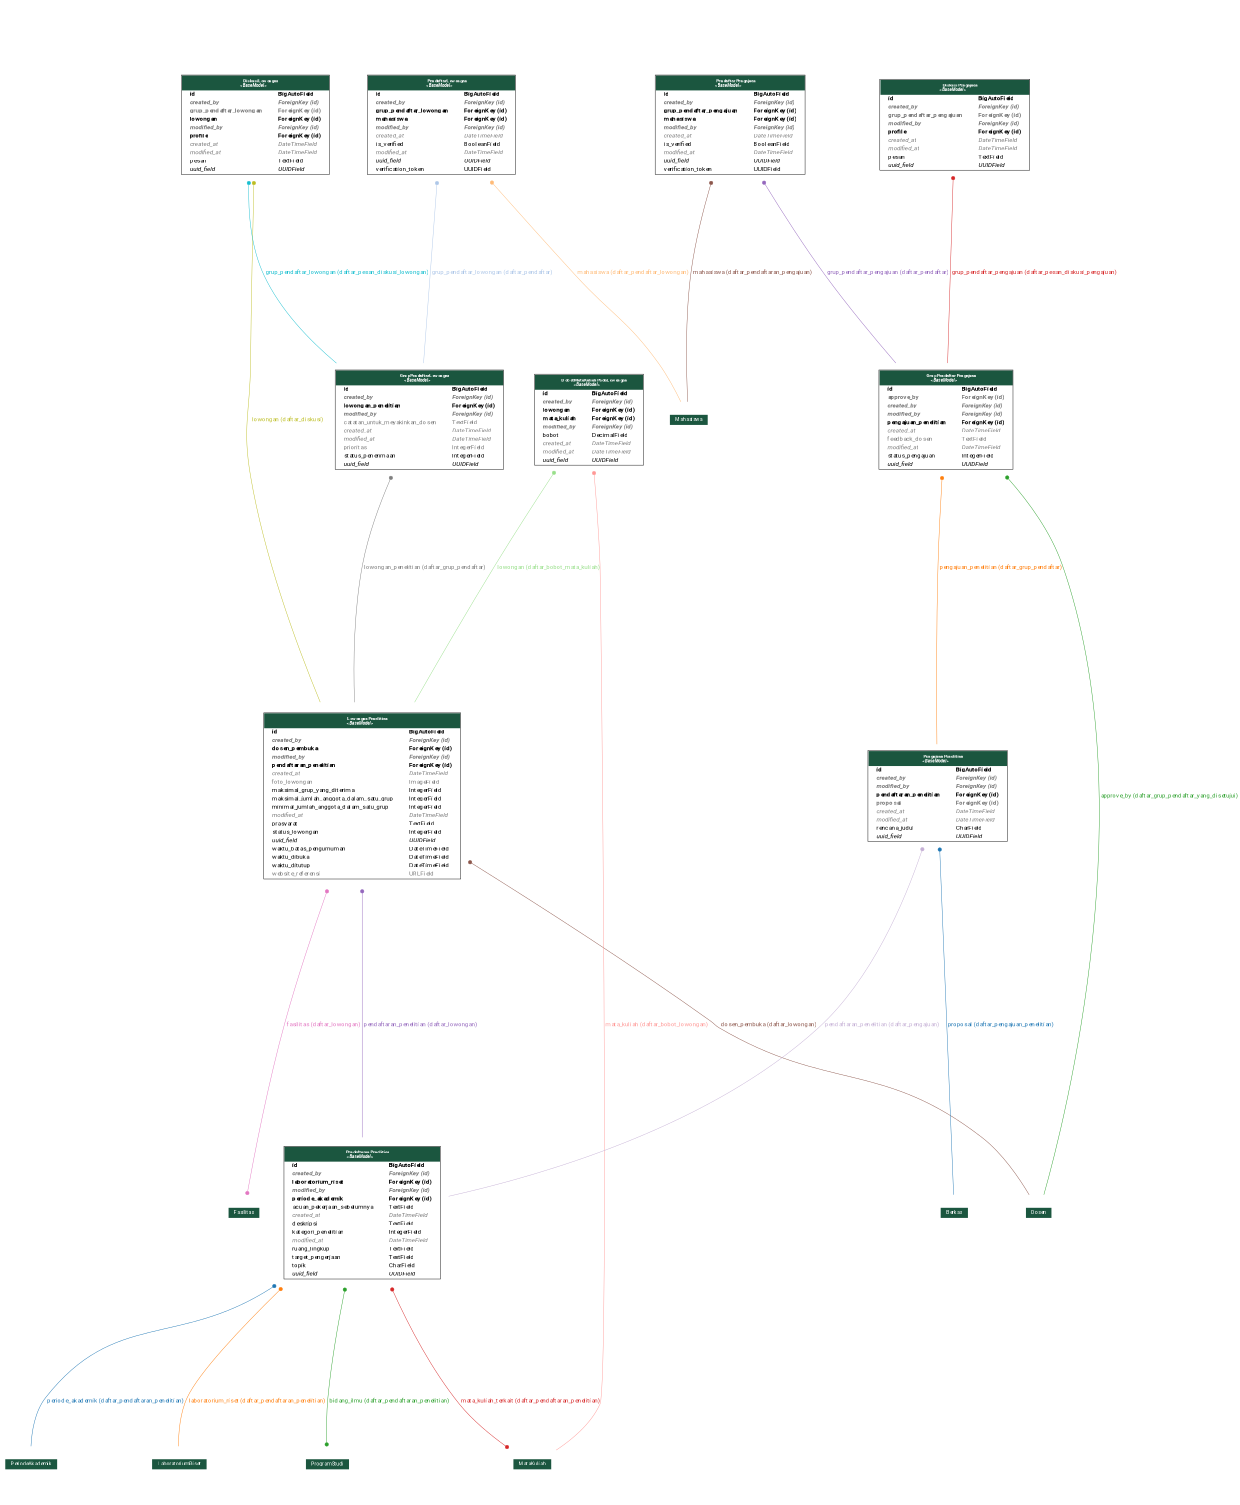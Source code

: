 digraph model_graph {
	graph [K=3,
		bb="0,0,2800.5,3782.1",
		fontname=Roboto,
		fontsize=8,
		rankdir=TB,
		ratio=fill,
		sep="+3",
		size="8.27,11.69!",
		splines=true
	];
	node [fixedsize=false,
		fontname=Roboto,
		fontsize=14,
		height=1.125,
		label="\N",
		shape=plaintext,
		width=1.5
	];
	edge [fixedsize=false,
		fontname=Roboto,
		fontsize=14,
		height=1.125,
		width=1.5
	];
	apps_pendaftaran_penelitian_models_PendaftaranPenelitian	[height=4.7431,
		label=<
    <TABLE BGCOLOR="white" BORDER="1" CELLBORDER="0" CELLSPACING="0">
    <TR><TD COLSPAN="2" CELLPADDING="5" ALIGN="CENTER" BGCOLOR="#1b563f">
    <FONT FACE="Roboto" COLOR="white" POINT-SIZE="10"><B>
    PendaftaranPenelitian<BR/>&lt;<FONT FACE="Roboto"><I>BaseModel</I></FONT>&gt;
    </B></FONT></TD></TR>
  
  
    <TR><TD ALIGN="LEFT" BORDER="0">
    <FONT FACE="Roboto"><B>id</B></FONT>
    </TD><TD ALIGN="LEFT">
    <FONT FACE="Roboto"><B>BigAutoField</B></FONT>
    </TD></TR>
  
  
  
    <TR><TD ALIGN="LEFT" BORDER="0">
    <FONT COLOR="#7B7B7B" FACE="Roboto"><I><B>created_by</B></I></FONT>
    </TD><TD ALIGN="LEFT">
    <FONT COLOR="#7B7B7B" FACE="Roboto"><I><B>ForeignKey (id)</B></I></FONT>
    </TD></TR>
  
  
  
    <TR><TD ALIGN="LEFT" BORDER="0">
    <FONT FACE="Roboto"><B>laboratorium_riset</B></FONT>
    </TD><TD ALIGN="LEFT">
    <FONT FACE="Roboto"><B>ForeignKey (id)</B></FONT>
    </TD></TR>
  
  
  
    <TR><TD ALIGN="LEFT" BORDER="0">
    <FONT COLOR="#7B7B7B" FACE="Roboto"><I><B>modified_by</B></I></FONT>
    </TD><TD ALIGN="LEFT">
    <FONT COLOR="#7B7B7B" FACE="Roboto"><I><B>ForeignKey (id)</B></I></FONT>
    </TD></TR>
  
  
  
    <TR><TD ALIGN="LEFT" BORDER="0">
    <FONT FACE="Roboto"><B>periode_akademik</B></FONT>
    </TD><TD ALIGN="LEFT">
    <FONT FACE="Roboto"><B>ForeignKey (id)</B></FONT>
    </TD></TR>
  
  
  
    <TR><TD ALIGN="LEFT" BORDER="0">
    <FONT FACE="Roboto">acuan_pekerjaan_sebelumnya</FONT>
    </TD><TD ALIGN="LEFT">
    <FONT FACE="Roboto">TextField</FONT>
    </TD></TR>
  
  
  
    <TR><TD ALIGN="LEFT" BORDER="0">
    <FONT COLOR="#7B7B7B" FACE="Roboto"><I>created_at</I></FONT>
    </TD><TD ALIGN="LEFT">
    <FONT COLOR="#7B7B7B" FACE="Roboto"><I>DateTimeField</I></FONT>
    </TD></TR>
  
  
  
    <TR><TD ALIGN="LEFT" BORDER="0">
    <FONT FACE="Roboto">deskripsi</FONT>
    </TD><TD ALIGN="LEFT">
    <FONT FACE="Roboto">TextField</FONT>
    </TD></TR>
  
  
  
    <TR><TD ALIGN="LEFT" BORDER="0">
    <FONT FACE="Roboto">kategori_penelitian</FONT>
    </TD><TD ALIGN="LEFT">
    <FONT FACE="Roboto">IntegerField</FONT>
    </TD></TR>
  
  
  
    <TR><TD ALIGN="LEFT" BORDER="0">
    <FONT COLOR="#7B7B7B" FACE="Roboto"><I>modified_at</I></FONT>
    </TD><TD ALIGN="LEFT">
    <FONT COLOR="#7B7B7B" FACE="Roboto"><I>DateTimeField</I></FONT>
    </TD></TR>
  
  
  
    <TR><TD ALIGN="LEFT" BORDER="0">
    <FONT FACE="Roboto">ruang_lingkup</FONT>
    </TD><TD ALIGN="LEFT">
    <FONT FACE="Roboto">TextField</FONT>
    </TD></TR>
  
  
  
    <TR><TD ALIGN="LEFT" BORDER="0">
    <FONT FACE="Roboto">target_pengerjaan</FONT>
    </TD><TD ALIGN="LEFT">
    <FONT FACE="Roboto">TextField</FONT>
    </TD></TR>
  
  
  
    <TR><TD ALIGN="LEFT" BORDER="0">
    <FONT FACE="Roboto">topik</FONT>
    </TD><TD ALIGN="LEFT">
    <FONT FACE="Roboto">CharField</FONT>
    </TD></TR>
  
  
  
    <TR><TD ALIGN="LEFT" BORDER="0">
    <FONT FACE="Roboto"><I>uuid_field</I></FONT>
    </TD><TD ALIGN="LEFT">
    <FONT FACE="Roboto"><I>UUIDField</I></FONT>
    </TD></TR>
  
  
    </TABLE>
    >,
		pos="1675.2,732",
		width=5.4549];
	apps_general_models_models_PeriodeAkademik	[label=<
  <TABLE BGCOLOR="white" BORDER="0" CELLBORDER="0" CELLSPACING="0">
  <TR><TD COLSPAN="2" CELLPADDING="4" ALIGN="CENTER" BGCOLOR="#1b563f">
  <FONT FACE="Roboto" POINT-SIZE="12" COLOR="white">PeriodeAkademik</FONT>
  </TD></TR>
  </TABLE>
  >,
		pos="1506.2,97",
		width=1.8438];
	apps_pendaftaran_penelitian_models_PendaftaranPenelitian -> apps_general_models_models_PeriodeAkademik	[arrowhead=none,
		arrowtail=dot,
		color="#1f77b4",
		dir=both,
		fontcolor="#1f77b4",
		label=" periode_akademik (daftar_pendaftaran_penelitian)",
		lp="1665.4,258",
		pos="s,1598.3,561.45 1595,553.29 1560.9,468.39 1525,364.21 1507.5,266.62 1499.7,222.82 1500.7,171.59 1502.8,137.19"];
	apps_main_models_models_LaboratoriumRiset	[label=<
  <TABLE BGCOLOR="white" BORDER="0" CELLBORDER="0" CELLSPACING="0">
  <TR><TD COLSPAN="2" CELLPADDING="4" ALIGN="CENTER" BGCOLOR="#1b563f">
  <FONT FACE="Roboto" POINT-SIZE="12" COLOR="white">LaboratoriumRiset</FONT>
  </TD></TR>
  </TABLE>
  >,
		pos="1845.2,97",
		width=1.9167];
	apps_pendaftaran_penelitian_models_PendaftaranPenelitian -> apps_main_models_models_LaboratoriumRiset	[arrowhead=none,
		arrowtail=dot,
		color="#ff7f0e",
		dir=both,
		fontcolor="#ff7f0e",
		label=" laboratorium_riset (daftar_pendaftaran_penelitian)",
		lp="1984,258",
		pos="s,1737.4,561.26 1740.3,552.78 1769.4,467.22 1801.9,362.64 1823.2,266.62 1833,222.82 1838.9,171.59 1842.1,137.19"];
	apps_general_models_models_ProgramStudi	[label=<
  <TABLE BGCOLOR="white" BORDER="0" CELLBORDER="0" CELLSPACING="0">
  <TR><TD COLSPAN="2" CELLPADDING="4" ALIGN="CENTER" BGCOLOR="#1b563f">
  <FONT FACE="Roboto" POINT-SIZE="12" COLOR="white">ProgramStudi</FONT>
  </TD></TR>
  </TABLE>
  >,
		pos="1205.2,97",
		width=1.5833];
	apps_pendaftaran_penelitian_models_PendaftaranPenelitian -> apps_general_models_models_ProgramStudi	[arrowhead=dot,
		arrowtail=dot,
		color="#2ca02c",
		dir=both,
		fontcolor="#2ca02c",
		label=" bidang_ilmu (daftar_pendaftaran_penelitian)",
		lp="1362.5,258",
		pos="s,1479.1,582.21 e,1202.5,137.44 1472.5,576.38 1380.7,494.77 1280.3,386.7 1223.8,266.62 1205.9,228.8 1202.2,181.07 1202.4,146.05"];
	apps_general_models_models_MataKuliah	[label=<
  <TABLE BGCOLOR="white" BORDER="0" CELLBORDER="0" CELLSPACING="0">
  <TR><TD COLSPAN="2" CELLPADDING="4" ALIGN="CENTER" BGCOLOR="#1b563f">
  <FONT FACE="Roboto" POINT-SIZE="12" COLOR="white">MataKuliah</FONT>
  </TD></TR>
  </TABLE>
  >,
		pos="2354.2,97"];
	apps_pendaftaran_penelitian_models_PendaftaranPenelitian -> apps_general_models_models_MataKuliah	[arrowhead=dot,
		arrowtail=dot,
		color="#d62728",
		dir=both,
		fontcolor="#d62728",
		label=" mata_kuliah_terkait (daftar_pendaftaran_penelitian)",
		lp="2347.9,258",
		pos="s,1852.8,561.32 e,2309.9,137.22 1859.1,555.31 1955.7,463.55 2076.4,349.76 2185.5,249.38 2224.7,213.27 2269.7,172.99 2303.3,143.06"];
	apps_pendaftaran_penelitian_models_LowonganPenelitian	[height=5.9236,
		label=<
    <TABLE BGCOLOR="white" BORDER="1" CELLBORDER="0" CELLSPACING="0">
    <TR><TD COLSPAN="2" CELLPADDING="5" ALIGN="CENTER" BGCOLOR="#1b563f">
    <FONT FACE="Roboto" COLOR="white" POINT-SIZE="10"><B>
    LowonganPenelitian<BR/>&lt;<FONT FACE="Roboto"><I>BaseModel</I></FONT>&gt;
    </B></FONT></TD></TR>
  
  
    <TR><TD ALIGN="LEFT" BORDER="0">
    <FONT FACE="Roboto"><B>id</B></FONT>
    </TD><TD ALIGN="LEFT">
    <FONT FACE="Roboto"><B>BigAutoField</B></FONT>
    </TD></TR>
  
  
  
    <TR><TD ALIGN="LEFT" BORDER="0">
    <FONT COLOR="#7B7B7B" FACE="Roboto"><I><B>created_by</B></I></FONT>
    </TD><TD ALIGN="LEFT">
    <FONT COLOR="#7B7B7B" FACE="Roboto"><I><B>ForeignKey (id)</B></I></FONT>
    </TD></TR>
  
  
  
    <TR><TD ALIGN="LEFT" BORDER="0">
    <FONT FACE="Roboto"><B>dosen_pembuka</B></FONT>
    </TD><TD ALIGN="LEFT">
    <FONT FACE="Roboto"><B>ForeignKey (id)</B></FONT>
    </TD></TR>
  
  
  
    <TR><TD ALIGN="LEFT" BORDER="0">
    <FONT COLOR="#7B7B7B" FACE="Roboto"><I><B>modified_by</B></I></FONT>
    </TD><TD ALIGN="LEFT">
    <FONT COLOR="#7B7B7B" FACE="Roboto"><I><B>ForeignKey (id)</B></I></FONT>
    </TD></TR>
  
  
  
    <TR><TD ALIGN="LEFT" BORDER="0">
    <FONT FACE="Roboto"><B>pendaftaran_penelitian</B></FONT>
    </TD><TD ALIGN="LEFT">
    <FONT FACE="Roboto"><B>ForeignKey (id)</B></FONT>
    </TD></TR>
  
  
  
    <TR><TD ALIGN="LEFT" BORDER="0">
    <FONT COLOR="#7B7B7B" FACE="Roboto"><I>created_at</I></FONT>
    </TD><TD ALIGN="LEFT">
    <FONT COLOR="#7B7B7B" FACE="Roboto"><I>DateTimeField</I></FONT>
    </TD></TR>
  
  
  
    <TR><TD ALIGN="LEFT" BORDER="0">
    <FONT COLOR="#7B7B7B" FACE="Roboto">foto_lowongan</FONT>
    </TD><TD ALIGN="LEFT">
    <FONT COLOR="#7B7B7B" FACE="Roboto">ImageField</FONT>
    </TD></TR>
  
  
  
    <TR><TD ALIGN="LEFT" BORDER="0">
    <FONT FACE="Roboto">maksimal_grup_yang_diterima</FONT>
    </TD><TD ALIGN="LEFT">
    <FONT FACE="Roboto">IntegerField</FONT>
    </TD></TR>
  
  
  
    <TR><TD ALIGN="LEFT" BORDER="0">
    <FONT FACE="Roboto">maksimal_jumlah_anggota_dalam_satu_grup</FONT>
    </TD><TD ALIGN="LEFT">
    <FONT FACE="Roboto">IntegerField</FONT>
    </TD></TR>
  
  
  
    <TR><TD ALIGN="LEFT" BORDER="0">
    <FONT FACE="Roboto">minimal_jumlah_anggota_dalam_satu_grup</FONT>
    </TD><TD ALIGN="LEFT">
    <FONT FACE="Roboto">IntegerField</FONT>
    </TD></TR>
  
  
  
    <TR><TD ALIGN="LEFT" BORDER="0">
    <FONT COLOR="#7B7B7B" FACE="Roboto"><I>modified_at</I></FONT>
    </TD><TD ALIGN="LEFT">
    <FONT COLOR="#7B7B7B" FACE="Roboto"><I>DateTimeField</I></FONT>
    </TD></TR>
  
  
  
    <TR><TD ALIGN="LEFT" BORDER="0">
    <FONT FACE="Roboto">prasyarat</FONT>
    </TD><TD ALIGN="LEFT">
    <FONT FACE="Roboto">TextField</FONT>
    </TD></TR>
  
  
  
    <TR><TD ALIGN="LEFT" BORDER="0">
    <FONT FACE="Roboto">status_lowongan</FONT>
    </TD><TD ALIGN="LEFT">
    <FONT FACE="Roboto">IntegerField</FONT>
    </TD></TR>
  
  
  
    <TR><TD ALIGN="LEFT" BORDER="0">
    <FONT FACE="Roboto"><I>uuid_field</I></FONT>
    </TD><TD ALIGN="LEFT">
    <FONT FACE="Roboto"><I>UUIDField</I></FONT>
    </TD></TR>
  
  
  
    <TR><TD ALIGN="LEFT" BORDER="0">
    <FONT FACE="Roboto">waktu_batas_pengumuman</FONT>
    </TD><TD ALIGN="LEFT">
    <FONT FACE="Roboto">DateTimeField</FONT>
    </TD></TR>
  
  
  
    <TR><TD ALIGN="LEFT" BORDER="0">
    <FONT FACE="Roboto">waktu_dibuka</FONT>
    </TD><TD ALIGN="LEFT">
    <FONT FACE="Roboto">DateTimeField</FONT>
    </TD></TR>
  
  
  
    <TR><TD ALIGN="LEFT" BORDER="0">
    <FONT FACE="Roboto">waktu_ditutup</FONT>
    </TD><TD ALIGN="LEFT">
    <FONT FACE="Roboto">DateTimeField</FONT>
    </TD></TR>
  
  
  
    <TR><TD ALIGN="LEFT" BORDER="0">
    <FONT COLOR="#7B7B7B" FACE="Roboto">website_referensi</FONT>
    </TD><TD ALIGN="LEFT">
    <FONT COLOR="#7B7B7B" FACE="Roboto">URLField</FONT>
    </TD></TR>
  
  
    </TABLE>
    >,
		pos="2061.2,1782",
		width=6.7257];
	apps_pendaftaran_penelitian_models_LowonganPenelitian -> apps_pendaftaran_penelitian_models_PendaftaranPenelitian	[arrowhead=none,
		arrowtail=dot,
		color="#9467bd",
		dir=both,
		fontcolor="#9467bd",
		label=" pendaftaran_penelitian (daftar_lowongan)",
		lp="2041.1,1206",
		pos="s,2014.8,1568.9 2012.7,1560.3 1985.6,1449.7 1948.5,1314.7 1904.2,1197.4 1866.4,1096.9 1813.9,989 1768.8,902.55"];
	apps_main_models_models_Dosen	[label=<
  <TABLE BGCOLOR="white" BORDER="0" CELLBORDER="0" CELLSPACING="0">
  <TR><TD COLSPAN="2" CELLPADDING="4" ALIGN="CENTER" BGCOLOR="#1b563f">
  <FONT FACE="Roboto" POINT-SIZE="12" COLOR="white">Dosen</FONT>
  </TD></TR>
  </TABLE>
  >,
		pos="795.25,732"];
	apps_pendaftaran_penelitian_models_LowonganPenelitian -> apps_main_models_models_Dosen	[arrowhead=none,
		arrowtail=dot,
		color="#8c564b",
		dir=both,
		fontcolor="#8c564b",
		label=" dosen_pembuka (daftar_lowongan)",
		lp="1785.3,1206",
		pos="s,1931.2,1568.9 1926.4,1561.4 1836.8,1420.2 1723.9,1253.2 1659.2,1197.4 1434.4,1003.3 1318,1048.8 1059.2,902.75 984.51,860.56 901.81,\
806.03 849.23,770.31"];
	apps_general_models_models_Fasilitas	[label=<
  <TABLE BGCOLOR="white" BORDER="0" CELLBORDER="0" CELLSPACING="0">
  <TR><TD COLSPAN="2" CELLPADDING="4" ALIGN="CENTER" BGCOLOR="#1b563f">
  <FONT FACE="Roboto" POINT-SIZE="12" COLOR="white">Fasilitas</FONT>
  </TD></TR>
  </TABLE>
  >,
		pos="2212.2,732"];
	apps_pendaftaran_penelitian_models_LowonganPenelitian -> apps_general_models_models_Fasilitas	[arrowhead=dot,
		arrowtail=dot,
		color="#e377c2",
		dir=both,
		fontcolor="#e377c2",
		label=" fasilitas (daftar_lowongan)",
		lp="2275.6,1206",
		pos="s,2119,1568.8 e,2212.8,772.23 2121.2,1560.1 2146.9,1456.1 2174.6,1329.8 2190.2,1214.6 2211.6,1057 2213.4,868.02 2212.9,781.07"];
	apps_pendaftaran_penelitian_models_GrupPendaftarLowongan	[height=3.5625,
		label=<
    <TABLE BGCOLOR="white" BORDER="1" CELLBORDER="0" CELLSPACING="0">
    <TR><TD COLSPAN="2" CELLPADDING="5" ALIGN="CENTER" BGCOLOR="#1b563f">
    <FONT FACE="Roboto" COLOR="white" POINT-SIZE="10"><B>
    GrupPendaftarLowongan<BR/>&lt;<FONT FACE="Roboto"><I>BaseModel</I></FONT>&gt;
    </B></FONT></TD></TR>
  
  
    <TR><TD ALIGN="LEFT" BORDER="0">
    <FONT FACE="Roboto"><B>id</B></FONT>
    </TD><TD ALIGN="LEFT">
    <FONT FACE="Roboto"><B>BigAutoField</B></FONT>
    </TD></TR>
  
  
  
    <TR><TD ALIGN="LEFT" BORDER="0">
    <FONT COLOR="#7B7B7B" FACE="Roboto"><I><B>created_by</B></I></FONT>
    </TD><TD ALIGN="LEFT">
    <FONT COLOR="#7B7B7B" FACE="Roboto"><I><B>ForeignKey (id)</B></I></FONT>
    </TD></TR>
  
  
  
    <TR><TD ALIGN="LEFT" BORDER="0">
    <FONT FACE="Roboto"><B>lowongan_penelitian</B></FONT>
    </TD><TD ALIGN="LEFT">
    <FONT FACE="Roboto"><B>ForeignKey (id)</B></FONT>
    </TD></TR>
  
  
  
    <TR><TD ALIGN="LEFT" BORDER="0">
    <FONT COLOR="#7B7B7B" FACE="Roboto"><I><B>modified_by</B></I></FONT>
    </TD><TD ALIGN="LEFT">
    <FONT COLOR="#7B7B7B" FACE="Roboto"><I><B>ForeignKey (id)</B></I></FONT>
    </TD></TR>
  
  
  
    <TR><TD ALIGN="LEFT" BORDER="0">
    <FONT COLOR="#7B7B7B" FACE="Roboto">catatan_untuk_meyakinkan_dosen</FONT>
    </TD><TD ALIGN="LEFT">
    <FONT COLOR="#7B7B7B" FACE="Roboto">TextField</FONT>
    </TD></TR>
  
  
  
    <TR><TD ALIGN="LEFT" BORDER="0">
    <FONT COLOR="#7B7B7B" FACE="Roboto"><I>created_at</I></FONT>
    </TD><TD ALIGN="LEFT">
    <FONT COLOR="#7B7B7B" FACE="Roboto"><I>DateTimeField</I></FONT>
    </TD></TR>
  
  
  
    <TR><TD ALIGN="LEFT" BORDER="0">
    <FONT COLOR="#7B7B7B" FACE="Roboto"><I>modified_at</I></FONT>
    </TD><TD ALIGN="LEFT">
    <FONT COLOR="#7B7B7B" FACE="Roboto"><I>DateTimeField</I></FONT>
    </TD></TR>
  
  
  
    <TR><TD ALIGN="LEFT" BORDER="0">
    <FONT COLOR="#7B7B7B" FACE="Roboto">prioritas</FONT>
    </TD><TD ALIGN="LEFT">
    <FONT COLOR="#7B7B7B" FACE="Roboto">IntegerField</FONT>
    </TD></TR>
  
  
  
    <TR><TD ALIGN="LEFT" BORDER="0">
    <FONT FACE="Roboto">status_penerimaan</FONT>
    </TD><TD ALIGN="LEFT">
    <FONT FACE="Roboto">IntegerField</FONT>
    </TD></TR>
  
  
  
    <TR><TD ALIGN="LEFT" BORDER="0">
    <FONT FACE="Roboto"><I>uuid_field</I></FONT>
    </TD><TD ALIGN="LEFT">
    <FONT FACE="Roboto"><I>UUIDField</I></FONT>
    </TD></TR>
  
  
    </TABLE>
    >,
		pos="1807.2,2730",
		width=5.809];
	apps_pendaftaran_penelitian_models_GrupPendaftarLowongan -> apps_pendaftaran_penelitian_models_LowonganPenelitian	[arrowhead=none,
		arrowtail=dot,
		color="#7f7f7f",
		dir=both,
		fontcolor="#7f7f7f",
		label=" lowongan_penelitian (daftar_grup_pendaftar)",
		lp="2040.9,2358",
		pos="s,1836.7,2602.1 1838.7,2593.8 1856,2521.2 1878.1,2430.2 1899.5,2349.4 1930.6,2231.7 1967.7,2101.1 1998.6,1994.9"];
	apps_pendaftaran_penelitian_models_DiskusiLowongan	[height=3.5625,
		label=<
    <TABLE BGCOLOR="white" BORDER="1" CELLBORDER="0" CELLSPACING="0">
    <TR><TD COLSPAN="2" CELLPADDING="5" ALIGN="CENTER" BGCOLOR="#1b563f">
    <FONT FACE="Roboto" COLOR="white" POINT-SIZE="10"><B>
    DiskusiLowongan<BR/>&lt;<FONT FACE="Roboto"><I>BaseModel</I></FONT>&gt;
    </B></FONT></TD></TR>
  
  
    <TR><TD ALIGN="LEFT" BORDER="0">
    <FONT FACE="Roboto"><B>id</B></FONT>
    </TD><TD ALIGN="LEFT">
    <FONT FACE="Roboto"><B>BigAutoField</B></FONT>
    </TD></TR>
  
  
  
    <TR><TD ALIGN="LEFT" BORDER="0">
    <FONT COLOR="#7B7B7B" FACE="Roboto"><I><B>created_by</B></I></FONT>
    </TD><TD ALIGN="LEFT">
    <FONT COLOR="#7B7B7B" FACE="Roboto"><I><B>ForeignKey (id)</B></I></FONT>
    </TD></TR>
  
  
  
    <TR><TD ALIGN="LEFT" BORDER="0">
    <FONT COLOR="#7B7B7B" FACE="Roboto"><B>grup_pendaftar_lowongan</B></FONT>
    </TD><TD ALIGN="LEFT">
    <FONT COLOR="#7B7B7B" FACE="Roboto"><B>ForeignKey (id)</B></FONT>
    </TD></TR>
  
  
  
    <TR><TD ALIGN="LEFT" BORDER="0">
    <FONT FACE="Roboto"><B>lowongan</B></FONT>
    </TD><TD ALIGN="LEFT">
    <FONT FACE="Roboto"><B>ForeignKey (id)</B></FONT>
    </TD></TR>
  
  
  
    <TR><TD ALIGN="LEFT" BORDER="0">
    <FONT COLOR="#7B7B7B" FACE="Roboto"><I><B>modified_by</B></I></FONT>
    </TD><TD ALIGN="LEFT">
    <FONT COLOR="#7B7B7B" FACE="Roboto"><I><B>ForeignKey (id)</B></I></FONT>
    </TD></TR>
  
  
  
    <TR><TD ALIGN="LEFT" BORDER="0">
    <FONT FACE="Roboto"><B>profile</B></FONT>
    </TD><TD ALIGN="LEFT">
    <FONT FACE="Roboto"><B>ForeignKey (id)</B></FONT>
    </TD></TR>
  
  
  
    <TR><TD ALIGN="LEFT" BORDER="0">
    <FONT COLOR="#7B7B7B" FACE="Roboto"><I>created_at</I></FONT>
    </TD><TD ALIGN="LEFT">
    <FONT COLOR="#7B7B7B" FACE="Roboto"><I>DateTimeField</I></FONT>
    </TD></TR>
  
  
  
    <TR><TD ALIGN="LEFT" BORDER="0">
    <FONT COLOR="#7B7B7B" FACE="Roboto"><I>modified_at</I></FONT>
    </TD><TD ALIGN="LEFT">
    <FONT COLOR="#7B7B7B" FACE="Roboto"><I>DateTimeField</I></FONT>
    </TD></TR>
  
  
  
    <TR><TD ALIGN="LEFT" BORDER="0">
    <FONT FACE="Roboto">pesan</FONT>
    </TD><TD ALIGN="LEFT">
    <FONT FACE="Roboto">TextField</FONT>
    </TD></TR>
  
  
  
    <TR><TD ALIGN="LEFT" BORDER="0">
    <FONT FACE="Roboto"><I>uuid_field</I></FONT>
    </TD><TD ALIGN="LEFT">
    <FONT FACE="Roboto"><I>UUIDField</I></FONT>
    </TD></TR>
  
  
    </TABLE>
    >,
		pos="2001.2,3474",
		width=5.5278];
	apps_pendaftaran_penelitian_models_DiskusiLowongan -> apps_pendaftaran_penelitian_models_LowonganPenelitian	[arrowhead=none,
		arrowtail=dot,
		color="#bcbd22",
		dir=both,
		fontcolor="#bcbd22",
		label=" lowongan (daftar_diskusi)",
		lp="2285.2,2730",
		pos="s,2082.9,3346.1 2087.2,3338.5 2124.3,3272.6 2163.4,3190.4 2182.2,3110.6 2221.1,2946 2200,2517.6 2182.2,2349.4 2169.7,2230.9 2142.9,\
2100.7 2117.6,1995.1"];
	apps_pendaftaran_penelitian_models_DiskusiLowongan -> apps_pendaftaran_penelitian_models_GrupPendaftarLowongan	[arrowhead=none,
		arrowtail=dot,
		color="#17becf",
		dir=both,
		fontcolor="#17becf",
		label=" grup_pendaftar_lowongan (daftar_pesan_diskusi_lowongan)",
		lp="1995.5,3102",
		pos="s,1914.1,3345.9 1909.6,3338.4 1870.3,3272.7 1828.9,3190.8 1808.8,3110.6 1788.1,3028.3 1787.8,2932.8 1792.7,2858.1"];
	apps_pendaftaran_penelitian_models_PendaftarLowongan	[height=3.5625,
		label=<
    <TABLE BGCOLOR="white" BORDER="1" CELLBORDER="0" CELLSPACING="0">
    <TR><TD COLSPAN="2" CELLPADDING="5" ALIGN="CENTER" BGCOLOR="#1b563f">
    <FONT FACE="Roboto" COLOR="white" POINT-SIZE="10"><B>
    PendaftarLowongan<BR/>&lt;<FONT FACE="Roboto"><I>BaseModel</I></FONT>&gt;
    </B></FONT></TD></TR>
  
  
    <TR><TD ALIGN="LEFT" BORDER="0">
    <FONT FACE="Roboto"><B>id</B></FONT>
    </TD><TD ALIGN="LEFT">
    <FONT FACE="Roboto"><B>BigAutoField</B></FONT>
    </TD></TR>
  
  
  
    <TR><TD ALIGN="LEFT" BORDER="0">
    <FONT COLOR="#7B7B7B" FACE="Roboto"><I><B>created_by</B></I></FONT>
    </TD><TD ALIGN="LEFT">
    <FONT COLOR="#7B7B7B" FACE="Roboto"><I><B>ForeignKey (id)</B></I></FONT>
    </TD></TR>
  
  
  
    <TR><TD ALIGN="LEFT" BORDER="0">
    <FONT FACE="Roboto"><B>grup_pendaftar_lowongan</B></FONT>
    </TD><TD ALIGN="LEFT">
    <FONT FACE="Roboto"><B>ForeignKey (id)</B></FONT>
    </TD></TR>
  
  
  
    <TR><TD ALIGN="LEFT" BORDER="0">
    <FONT FACE="Roboto"><B>mahasiswa</B></FONT>
    </TD><TD ALIGN="LEFT">
    <FONT FACE="Roboto"><B>ForeignKey (id)</B></FONT>
    </TD></TR>
  
  
  
    <TR><TD ALIGN="LEFT" BORDER="0">
    <FONT COLOR="#7B7B7B" FACE="Roboto"><I><B>modified_by</B></I></FONT>
    </TD><TD ALIGN="LEFT">
    <FONT COLOR="#7B7B7B" FACE="Roboto"><I><B>ForeignKey (id)</B></I></FONT>
    </TD></TR>
  
  
  
    <TR><TD ALIGN="LEFT" BORDER="0">
    <FONT COLOR="#7B7B7B" FACE="Roboto"><I>created_at</I></FONT>
    </TD><TD ALIGN="LEFT">
    <FONT COLOR="#7B7B7B" FACE="Roboto"><I>DateTimeField</I></FONT>
    </TD></TR>
  
  
  
    <TR><TD ALIGN="LEFT" BORDER="0">
    <FONT FACE="Roboto">is_verified</FONT>
    </TD><TD ALIGN="LEFT">
    <FONT FACE="Roboto">BooleanField</FONT>
    </TD></TR>
  
  
  
    <TR><TD ALIGN="LEFT" BORDER="0">
    <FONT COLOR="#7B7B7B" FACE="Roboto"><I>modified_at</I></FONT>
    </TD><TD ALIGN="LEFT">
    <FONT COLOR="#7B7B7B" FACE="Roboto"><I>DateTimeField</I></FONT>
    </TD></TR>
  
  
  
    <TR><TD ALIGN="LEFT" BORDER="0">
    <FONT FACE="Roboto"><I>uuid_field</I></FONT>
    </TD><TD ALIGN="LEFT">
    <FONT FACE="Roboto"><I>UUIDField</I></FONT>
    </TD></TR>
  
  
  
    <TR><TD ALIGN="LEFT" BORDER="0">
    <FONT FACE="Roboto">verification_token</FONT>
    </TD><TD ALIGN="LEFT">
    <FONT FACE="Roboto">UUIDField</FONT>
    </TD></TR>
  
  
    </TABLE>
    >,
		pos="1305.2,3474",
		width=5.5278];
	apps_pendaftaran_penelitian_models_PendaftarLowongan -> apps_pendaftaran_penelitian_models_GrupPendaftarLowongan	[arrowhead=none,
		arrowtail=dot,
		color="#aec7e8",
		dir=both,
		fontcolor="#aec7e8",
		label=" grup_pendaftar_lowongan (daftar_pendaftar)",
		lp="1660.5,3102",
		pos="s,1370.1,3346 1374.1,3338.5 1413.7,3264.4 1465.9,3171.9 1518.8,3093.4 1573.5,3012 1641.6,2925.9 1697.9,2858"];
	apps_main_models_models_Mahasiswa	[label=<
  <TABLE BGCOLOR="white" BORDER="0" CELLBORDER="0" CELLSPACING="0">
  <TR><TD COLSPAN="2" CELLPADDING="4" ALIGN="CENTER" BGCOLOR="#1b563f">
  <FONT FACE="Roboto" POINT-SIZE="12" COLOR="white">Mahasiswa</FONT>
  </TD></TR>
  </TABLE>
  >,
		pos="1070.2,2730"];
	apps_pendaftaran_penelitian_models_PendaftarLowongan -> apps_main_models_models_Mahasiswa	[arrowhead=none,
		arrowtail=dot,
		color="#ffbb78",
		dir=both,
		fontcolor="#ffbb78",
		label=" mahasiswa (daftar_pendaftar_lowongan)",
		lp="1329.7,3102",
		pos="s,1271.6,3345.8 1269.4,3337.5 1249.5,3264.8 1223.8,3173.8 1198.2,3093.4 1160.6,2974.8 1109.9,2836.6 1085.1,2770.4"];
	apps_pendaftaran_penelitian_models_BobotMataKuliahPadaLowongan	[height=3.2674,
		label=<
    <TABLE BGCOLOR="white" BORDER="1" CELLBORDER="0" CELLSPACING="0">
    <TR><TD COLSPAN="2" CELLPADDING="5" ALIGN="CENTER" BGCOLOR="#1b563f">
    <FONT FACE="Roboto" COLOR="white" POINT-SIZE="10"><B>
    BobotMataKuliahPadaLowongan<BR/>&lt;<FONT FACE="Roboto"><I>BaseModel</I></FONT>&gt;
    </B></FONT></TD></TR>
  
  
    <TR><TD ALIGN="LEFT" BORDER="0">
    <FONT FACE="Roboto"><B>id</B></FONT>
    </TD><TD ALIGN="LEFT">
    <FONT FACE="Roboto"><B>BigAutoField</B></FONT>
    </TD></TR>
  
  
  
    <TR><TD ALIGN="LEFT" BORDER="0">
    <FONT COLOR="#7B7B7B" FACE="Roboto"><I><B>created_by</B></I></FONT>
    </TD><TD ALIGN="LEFT">
    <FONT COLOR="#7B7B7B" FACE="Roboto"><I><B>ForeignKey (id)</B></I></FONT>
    </TD></TR>
  
  
  
    <TR><TD ALIGN="LEFT" BORDER="0">
    <FONT FACE="Roboto"><B>lowongan</B></FONT>
    </TD><TD ALIGN="LEFT">
    <FONT FACE="Roboto"><B>ForeignKey (id)</B></FONT>
    </TD></TR>
  
  
  
    <TR><TD ALIGN="LEFT" BORDER="0">
    <FONT FACE="Roboto"><B>mata_kuliah</B></FONT>
    </TD><TD ALIGN="LEFT">
    <FONT FACE="Roboto"><B>ForeignKey (id)</B></FONT>
    </TD></TR>
  
  
  
    <TR><TD ALIGN="LEFT" BORDER="0">
    <FONT COLOR="#7B7B7B" FACE="Roboto"><I><B>modified_by</B></I></FONT>
    </TD><TD ALIGN="LEFT">
    <FONT COLOR="#7B7B7B" FACE="Roboto"><I><B>ForeignKey (id)</B></I></FONT>
    </TD></TR>
  
  
  
    <TR><TD ALIGN="LEFT" BORDER="0">
    <FONT FACE="Roboto">bobot</FONT>
    </TD><TD ALIGN="LEFT">
    <FONT FACE="Roboto">DecimalField</FONT>
    </TD></TR>
  
  
  
    <TR><TD ALIGN="LEFT" BORDER="0">
    <FONT COLOR="#7B7B7B" FACE="Roboto"><I>created_at</I></FONT>
    </TD><TD ALIGN="LEFT">
    <FONT COLOR="#7B7B7B" FACE="Roboto"><I>DateTimeField</I></FONT>
    </TD></TR>
  
  
  
    <TR><TD ALIGN="LEFT" BORDER="0">
    <FONT COLOR="#7B7B7B" FACE="Roboto"><I>modified_at</I></FONT>
    </TD><TD ALIGN="LEFT">
    <FONT COLOR="#7B7B7B" FACE="Roboto"><I>DateTimeField</I></FONT>
    </TD></TR>
  
  
  
    <TR><TD ALIGN="LEFT" BORDER="0">
    <FONT FACE="Roboto"><I>uuid_field</I></FONT>
    </TD><TD ALIGN="LEFT">
    <FONT FACE="Roboto"><I>UUIDField</I></FONT>
    </TD></TR>
  
  
    </TABLE>
    >,
		pos="2524.2,2730",
		width=4.1215];
	apps_pendaftaran_penelitian_models_BobotMataKuliahPadaLowongan -> apps_pendaftaran_penelitian_models_LowonganPenelitian	[arrowhead=none,
		arrowtail=dot,
		color="#98df8a",
		dir=both,
		fontcolor="#98df8a",
		label=" lowongan (daftar_bobot_mata_kuliah)",
		lp="2391,2358",
		pos="s,2431.2,2612.4 2426,2605.5 2375.3,2537.7 2315.2,2450.6 2271.8,2366.6 2210.6,2248.5 2159.5,2108.5 2122.9,1995.2"];
	apps_pendaftaran_penelitian_models_BobotMataKuliahPadaLowongan -> apps_general_models_models_MataKuliah	[arrowhead=none,
		arrowtail=dot,
		color="#ff9896",
		dir=both,
		fontcolor="#ff9896",
		label=" mata_kuliah (daftar_bobot_lowongan)",
		lp="2681.2,1206",
		pos="s,2528.9,2612.6 2529.2,2603.6 2547.1,2130.1 2602.8,466.41 2510.2,249.38 2489.5,200.6 2444.5,159.77 2408.2,132.85"];
	apps_pendaftaran_penelitian_models_PengajuanPenelitian	[height=3.2674,
		label=<
    <TABLE BGCOLOR="white" BORDER="1" CELLBORDER="0" CELLSPACING="0">
    <TR><TD COLSPAN="2" CELLPADDING="5" ALIGN="CENTER" BGCOLOR="#1b563f">
    <FONT FACE="Roboto" COLOR="white" POINT-SIZE="10"><B>
    PengajuanPenelitian<BR/>&lt;<FONT FACE="Roboto"><I>BaseModel</I></FONT>&gt;
    </B></FONT></TD></TR>
  
  
    <TR><TD ALIGN="LEFT" BORDER="0">
    <FONT FACE="Roboto"><B>id</B></FONT>
    </TD><TD ALIGN="LEFT">
    <FONT FACE="Roboto"><B>BigAutoField</B></FONT>
    </TD></TR>
  
  
  
    <TR><TD ALIGN="LEFT" BORDER="0">
    <FONT COLOR="#7B7B7B" FACE="Roboto"><I><B>created_by</B></I></FONT>
    </TD><TD ALIGN="LEFT">
    <FONT COLOR="#7B7B7B" FACE="Roboto"><I><B>ForeignKey (id)</B></I></FONT>
    </TD></TR>
  
  
  
    <TR><TD ALIGN="LEFT" BORDER="0">
    <FONT COLOR="#7B7B7B" FACE="Roboto"><I><B>modified_by</B></I></FONT>
    </TD><TD ALIGN="LEFT">
    <FONT COLOR="#7B7B7B" FACE="Roboto"><I><B>ForeignKey (id)</B></I></FONT>
    </TD></TR>
  
  
  
    <TR><TD ALIGN="LEFT" BORDER="0">
    <FONT FACE="Roboto"><B>pendaftaran_penelitian</B></FONT>
    </TD><TD ALIGN="LEFT">
    <FONT FACE="Roboto"><B>ForeignKey (id)</B></FONT>
    </TD></TR>
  
  
  
    <TR><TD ALIGN="LEFT" BORDER="0">
    <FONT COLOR="#7B7B7B" FACE="Roboto"><B>proposal</B></FONT>
    </TD><TD ALIGN="LEFT">
    <FONT COLOR="#7B7B7B" FACE="Roboto"><B>ForeignKey (id)</B></FONT>
    </TD></TR>
  
  
  
    <TR><TD ALIGN="LEFT" BORDER="0">
    <FONT COLOR="#7B7B7B" FACE="Roboto"><I>created_at</I></FONT>
    </TD><TD ALIGN="LEFT">
    <FONT COLOR="#7B7B7B" FACE="Roboto"><I>DateTimeField</I></FONT>
    </TD></TR>
  
  
  
    <TR><TD ALIGN="LEFT" BORDER="0">
    <FONT COLOR="#7B7B7B" FACE="Roboto"><I>modified_at</I></FONT>
    </TD><TD ALIGN="LEFT">
    <FONT COLOR="#7B7B7B" FACE="Roboto"><I>DateTimeField</I></FONT>
    </TD></TR>
  
  
  
    <TR><TD ALIGN="LEFT" BORDER="0">
    <FONT FACE="Roboto">rencana_judul</FONT>
    </TD><TD ALIGN="LEFT">
    <FONT FACE="Roboto">CharField</FONT>
    </TD></TR>
  
  
  
    <TR><TD ALIGN="LEFT" BORDER="0">
    <FONT FACE="Roboto"><I>uuid_field</I></FONT>
    </TD><TD ALIGN="LEFT">
    <FONT FACE="Roboto"><I>UUIDField</I></FONT>
    </TD></TR>
  
  
    </TABLE>
    >,
		pos="1137.2,1782",
		width=5.1944];
	apps_pendaftaran_penelitian_models_PengajuanPenelitian -> apps_pendaftaran_penelitian_models_PendaftaranPenelitian	[arrowhead=none,
		arrowtail=dot,
		color="#c5b0d5",
		dir=both,
		fontcolor="#c5b0d5",
		label=" pendaftaran_penelitian (daftar_pengajuan)",
		lp="1525.4,1206",
		pos="s,1182.5,1664.5 1185.7,1656.3 1233.7,1536.6 1311.3,1351.6 1391.5,1197.4 1443.7,1097.1 1509,989.15 1563.9,902.58"];
	apps_general_models_models_Berkas	[label=<
  <TABLE BGCOLOR="white" BORDER="0" CELLBORDER="0" CELLSPACING="0">
  <TR><TD COLSPAN="2" CELLPADDING="4" ALIGN="CENTER" BGCOLOR="#1b563f">
  <FONT FACE="Roboto" POINT-SIZE="12" COLOR="white">Berkas</FONT>
  </TD></TR>
  </TABLE>
  >,
		pos="1122.2,732"];
	apps_pendaftaran_penelitian_models_PengajuanPenelitian -> apps_general_models_models_Berkas	[arrowhead=none,
		arrowtail=dot,
		color="#1f77b4",
		dir=both,
		fontcolor="#1f77b4",
		label=" proposal (daftar_pengajuan_penelitian)",
		lp="1245.6,1206",
		pos="s,1133.5,1664.4 1133.2,1655.6 1129.8,1540.8 1125,1366.3 1123,1214.6 1120.8,1050.3 1121.5,854.49 1122,772.33"];
	apps_pendaftaran_penelitian_models_GrupPendaftarPengajuan	[height=3.5625,
		label=<
    <TABLE BGCOLOR="white" BORDER="1" CELLBORDER="0" CELLSPACING="0">
    <TR><TD COLSPAN="2" CELLPADDING="5" ALIGN="CENTER" BGCOLOR="#1b563f">
    <FONT FACE="Roboto" COLOR="white" POINT-SIZE="10"><B>
    GrupPendaftarPengajuan<BR/>&lt;<FONT FACE="Roboto"><I>BaseModel</I></FONT>&gt;
    </B></FONT></TD></TR>
  
  
    <TR><TD ALIGN="LEFT" BORDER="0">
    <FONT FACE="Roboto"><B>id</B></FONT>
    </TD><TD ALIGN="LEFT">
    <FONT FACE="Roboto"><B>BigAutoField</B></FONT>
    </TD></TR>
  
  
  
    <TR><TD ALIGN="LEFT" BORDER="0">
    <FONT COLOR="#7B7B7B" FACE="Roboto"><B>approve_by</B></FONT>
    </TD><TD ALIGN="LEFT">
    <FONT COLOR="#7B7B7B" FACE="Roboto"><B>ForeignKey (id)</B></FONT>
    </TD></TR>
  
  
  
    <TR><TD ALIGN="LEFT" BORDER="0">
    <FONT COLOR="#7B7B7B" FACE="Roboto"><I><B>created_by</B></I></FONT>
    </TD><TD ALIGN="LEFT">
    <FONT COLOR="#7B7B7B" FACE="Roboto"><I><B>ForeignKey (id)</B></I></FONT>
    </TD></TR>
  
  
  
    <TR><TD ALIGN="LEFT" BORDER="0">
    <FONT COLOR="#7B7B7B" FACE="Roboto"><I><B>modified_by</B></I></FONT>
    </TD><TD ALIGN="LEFT">
    <FONT COLOR="#7B7B7B" FACE="Roboto"><I><B>ForeignKey (id)</B></I></FONT>
    </TD></TR>
  
  
  
    <TR><TD ALIGN="LEFT" BORDER="0">
    <FONT FACE="Roboto"><B>pengajuan_penelitian</B></FONT>
    </TD><TD ALIGN="LEFT">
    <FONT FACE="Roboto"><B>ForeignKey (id)</B></FONT>
    </TD></TR>
  
  
  
    <TR><TD ALIGN="LEFT" BORDER="0">
    <FONT COLOR="#7B7B7B" FACE="Roboto"><I>created_at</I></FONT>
    </TD><TD ALIGN="LEFT">
    <FONT COLOR="#7B7B7B" FACE="Roboto"><I>DateTimeField</I></FONT>
    </TD></TR>
  
  
  
    <TR><TD ALIGN="LEFT" BORDER="0">
    <FONT COLOR="#7B7B7B" FACE="Roboto">feedback_dosen</FONT>
    </TD><TD ALIGN="LEFT">
    <FONT COLOR="#7B7B7B" FACE="Roboto">TextField</FONT>
    </TD></TR>
  
  
  
    <TR><TD ALIGN="LEFT" BORDER="0">
    <FONT COLOR="#7B7B7B" FACE="Roboto"><I>modified_at</I></FONT>
    </TD><TD ALIGN="LEFT">
    <FONT COLOR="#7B7B7B" FACE="Roboto"><I>DateTimeField</I></FONT>
    </TD></TR>
  
  
  
    <TR><TD ALIGN="LEFT" BORDER="0">
    <FONT FACE="Roboto">status_pengajuan</FONT>
    </TD><TD ALIGN="LEFT">
    <FONT FACE="Roboto">IntegerField</FONT>
    </TD></TR>
  
  
  
    <TR><TD ALIGN="LEFT" BORDER="0">
    <FONT FACE="Roboto"><I>uuid_field</I></FONT>
    </TD><TD ALIGN="LEFT">
    <FONT FACE="Roboto"><I>UUIDField</I></FONT>
    </TD></TR>
  
  
    </TABLE>
    >,
		pos="608.25,2730",
		width=5.0382];
	apps_pendaftaran_penelitian_models_GrupPendaftarPengajuan -> apps_pendaftaran_penelitian_models_PengajuanPenelitian	[arrowhead=none,
		arrowtail=dot,
		color="#ff7f0e",
		dir=both,
		fontcolor="#ff7f0e",
		label=" pengajuan_penelitian (daftar_grup_pendaftar)",
		lp="961.57,2358",
		pos="s,679.32,2601.9 683.6,2594.3 787.7,2408.1 973.76,2075.4 1072.1,1899.4"];
	apps_pendaftaran_penelitian_models_GrupPendaftarPengajuan -> apps_main_models_models_Dosen	[arrowhead=none,
		arrowtail=dot,
		color="#2ca02c",
		dir=both,
		fontcolor="#2ca02c",
		label=" approve_by (daftar_grup_pendaftar_yang_disetujui)",
		lp="779.25,1782",
		pos="s,600.88,2601.9 600.45,2593 589.97,2375.7 576.99,1937.4 617.25,1568.8 651.28,1257.2 750.36,890.73 783.95,772.13"];
	apps_pendaftaran_penelitian_models_DiskusiPengajuan	[height=3.2674,
		label=<
    <TABLE BGCOLOR="white" BORDER="1" CELLBORDER="0" CELLSPACING="0">
    <TR><TD COLSPAN="2" CELLPADDING="5" ALIGN="CENTER" BGCOLOR="#1b563f">
    <FONT FACE="Roboto" COLOR="white" POINT-SIZE="10"><B>
    DiskusiPengajuan<BR/>&lt;<FONT FACE="Roboto"><I>BaseModel</I></FONT>&gt;
    </B></FONT></TD></TR>
  
  
    <TR><TD ALIGN="LEFT" BORDER="0">
    <FONT FACE="Roboto"><B>id</B></FONT>
    </TD><TD ALIGN="LEFT">
    <FONT FACE="Roboto"><B>BigAutoField</B></FONT>
    </TD></TR>
  
  
  
    <TR><TD ALIGN="LEFT" BORDER="0">
    <FONT COLOR="#7B7B7B" FACE="Roboto"><I><B>created_by</B></I></FONT>
    </TD><TD ALIGN="LEFT">
    <FONT COLOR="#7B7B7B" FACE="Roboto"><I><B>ForeignKey (id)</B></I></FONT>
    </TD></TR>
  
  
  
    <TR><TD ALIGN="LEFT" BORDER="0">
    <FONT COLOR="#7B7B7B" FACE="Roboto"><B>grup_pendaftar_pengajuan</B></FONT>
    </TD><TD ALIGN="LEFT">
    <FONT COLOR="#7B7B7B" FACE="Roboto"><B>ForeignKey (id)</B></FONT>
    </TD></TR>
  
  
  
    <TR><TD ALIGN="LEFT" BORDER="0">
    <FONT COLOR="#7B7B7B" FACE="Roboto"><I><B>modified_by</B></I></FONT>
    </TD><TD ALIGN="LEFT">
    <FONT COLOR="#7B7B7B" FACE="Roboto"><I><B>ForeignKey (id)</B></I></FONT>
    </TD></TR>
  
  
  
    <TR><TD ALIGN="LEFT" BORDER="0">
    <FONT FACE="Roboto"><B>profile</B></FONT>
    </TD><TD ALIGN="LEFT">
    <FONT FACE="Roboto"><B>ForeignKey (id)</B></FONT>
    </TD></TR>
  
  
  
    <TR><TD ALIGN="LEFT" BORDER="0">
    <FONT COLOR="#7B7B7B" FACE="Roboto"><I>created_at</I></FONT>
    </TD><TD ALIGN="LEFT">
    <FONT COLOR="#7B7B7B" FACE="Roboto"><I>DateTimeField</I></FONT>
    </TD></TR>
  
  
  
    <TR><TD ALIGN="LEFT" BORDER="0">
    <FONT COLOR="#7B7B7B" FACE="Roboto"><I>modified_at</I></FONT>
    </TD><TD ALIGN="LEFT">
    <FONT COLOR="#7B7B7B" FACE="Roboto"><I>DateTimeField</I></FONT>
    </TD></TR>
  
  
  
    <TR><TD ALIGN="LEFT" BORDER="0">
    <FONT FACE="Roboto">pesan</FONT>
    </TD><TD ALIGN="LEFT">
    <FONT FACE="Roboto">TextField</FONT>
    </TD></TR>
  
  
  
    <TR><TD ALIGN="LEFT" BORDER="0">
    <FONT FACE="Roboto"><I>uuid_field</I></FONT>
    </TD><TD ALIGN="LEFT">
    <FONT FACE="Roboto"><I>UUIDField</I></FONT>
    </TD></TR>
  
  
    </TABLE>
    >,
		pos="201.25,3474",
		width=5.5903];
	apps_pendaftaran_penelitian_models_DiskusiPengajuan -> apps_pendaftaran_penelitian_models_GrupPendaftarPengajuan	[arrowhead=none,
		arrowtail=dot,
		color="#d62728",
		dir=both,
		fontcolor="#d62728",
		label=" grup_pendaftar_pengajuan (daftar_pesan_diskusi_pengajuan)",
		lp="411.25,3102",
		pos="s,184.69,3356.8 184.06,3348 178.97,3271.1 182.57,3172.5 219.25,3093.4 264.28,2996.2 348.37,2912.7 426.88,2850.4"];
	apps_pendaftaran_penelitian_models_PendaftarPengajuan	[height=3.5625,
		label=<
    <TABLE BGCOLOR="white" BORDER="1" CELLBORDER="0" CELLSPACING="0">
    <TR><TD COLSPAN="2" CELLPADDING="5" ALIGN="CENTER" BGCOLOR="#1b563f">
    <FONT FACE="Roboto" COLOR="white" POINT-SIZE="10"><B>
    PendaftarPengajuan<BR/>&lt;<FONT FACE="Roboto"><I>BaseModel</I></FONT>&gt;
    </B></FONT></TD></TR>
  
  
    <TR><TD ALIGN="LEFT" BORDER="0">
    <FONT FACE="Roboto"><B>id</B></FONT>
    </TD><TD ALIGN="LEFT">
    <FONT FACE="Roboto"><B>BigAutoField</B></FONT>
    </TD></TR>
  
  
  
    <TR><TD ALIGN="LEFT" BORDER="0">
    <FONT COLOR="#7B7B7B" FACE="Roboto"><I><B>created_by</B></I></FONT>
    </TD><TD ALIGN="LEFT">
    <FONT COLOR="#7B7B7B" FACE="Roboto"><I><B>ForeignKey (id)</B></I></FONT>
    </TD></TR>
  
  
  
    <TR><TD ALIGN="LEFT" BORDER="0">
    <FONT FACE="Roboto"><B>grup_pendaftar_pengajuan</B></FONT>
    </TD><TD ALIGN="LEFT">
    <FONT FACE="Roboto"><B>ForeignKey (id)</B></FONT>
    </TD></TR>
  
  
  
    <TR><TD ALIGN="LEFT" BORDER="0">
    <FONT FACE="Roboto"><B>mahasiswa</B></FONT>
    </TD><TD ALIGN="LEFT">
    <FONT FACE="Roboto"><B>ForeignKey (id)</B></FONT>
    </TD></TR>
  
  
  
    <TR><TD ALIGN="LEFT" BORDER="0">
    <FONT COLOR="#7B7B7B" FACE="Roboto"><I><B>modified_by</B></I></FONT>
    </TD><TD ALIGN="LEFT">
    <FONT COLOR="#7B7B7B" FACE="Roboto"><I><B>ForeignKey (id)</B></I></FONT>
    </TD></TR>
  
  
  
    <TR><TD ALIGN="LEFT" BORDER="0">
    <FONT COLOR="#7B7B7B" FACE="Roboto"><I>created_at</I></FONT>
    </TD><TD ALIGN="LEFT">
    <FONT COLOR="#7B7B7B" FACE="Roboto"><I>DateTimeField</I></FONT>
    </TD></TR>
  
  
  
    <TR><TD ALIGN="LEFT" BORDER="0">
    <FONT FACE="Roboto">is_verified</FONT>
    </TD><TD ALIGN="LEFT">
    <FONT FACE="Roboto">BooleanField</FONT>
    </TD></TR>
  
  
  
    <TR><TD ALIGN="LEFT" BORDER="0">
    <FONT COLOR="#7B7B7B" FACE="Roboto"><I>modified_at</I></FONT>
    </TD><TD ALIGN="LEFT">
    <FONT COLOR="#7B7B7B" FACE="Roboto"><I>DateTimeField</I></FONT>
    </TD></TR>
  
  
  
    <TR><TD ALIGN="LEFT" BORDER="0">
    <FONT FACE="Roboto"><I>uuid_field</I></FONT>
    </TD><TD ALIGN="LEFT">
    <FONT FACE="Roboto"><I>UUIDField</I></FONT>
    </TD></TR>
  
  
  
    <TR><TD ALIGN="LEFT" BORDER="0">
    <FONT FACE="Roboto">verification_token</FONT>
    </TD><TD ALIGN="LEFT">
    <FONT FACE="Roboto">UUIDField</FONT>
    </TD></TR>
  
  
    </TABLE>
    >,
		pos="797.25,3474",
		width=5.5903];
	apps_pendaftaran_penelitian_models_PendaftarPengajuan -> apps_pendaftaran_penelitian_models_GrupPendaftarPengajuan	[arrowhead=none,
		arrowtail=dot,
		color="#9467bd",
		dir=both,
		fontcolor="#9467bd",
		label=" grup_pendaftar_pengajuan (daftar_pendaftar)",
		lp="753.88,3102",
		pos="s,712.48,3346 708.06,3338.5 669.66,3272.7 629.14,3190.6 609.5,3110.6 589.28,3028.2 589.08,2932.7 593.88,2858.1"];
	apps_pendaftaran_penelitian_models_PendaftarPengajuan -> apps_main_models_models_Mahasiswa	[arrowhead=none,
		arrowtail=dot,
		color="#8c564b",
		dir=both,
		fontcolor="#8c564b",
		label=" mahasiswa (daftar_pendaftaran_pengajuan)",
		lp="1055.9,3102",
		pos="s,834.31,3345.9 836.84,3337.6 858.98,3264.6 888,3173.5 917.5,3093.4 961.44,2974 1022.3,2836.5 1052.2,2770.5"];
}
